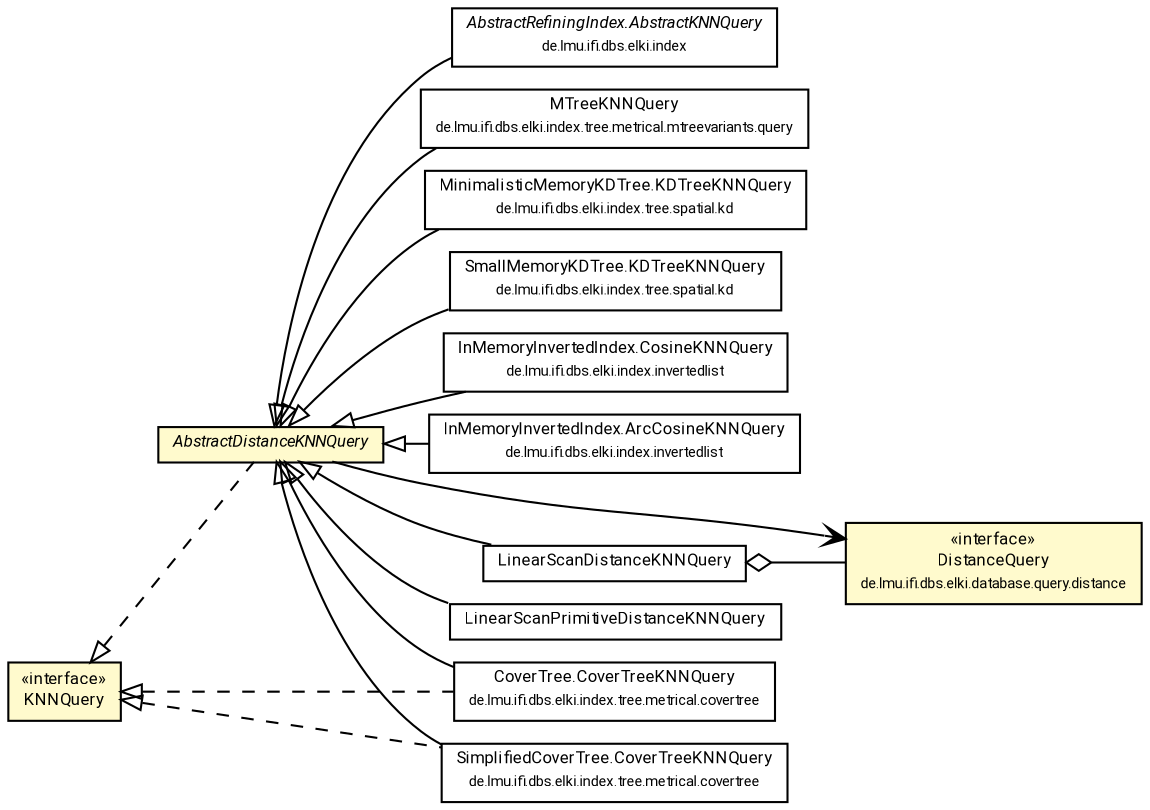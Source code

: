 #!/usr/local/bin/dot
#
# Class diagram 
# Generated by UMLGraph version R5_7_2-60-g0e99a6 (http://www.spinellis.gr/umlgraph/)
#

digraph G {
	graph [fontnames="svg"]
	edge [fontname="Roboto",fontsize=7,labelfontname="Roboto",labelfontsize=7,color="black"];
	node [fontname="Roboto",fontcolor="black",fontsize=8,shape=plaintext,margin=0,width=0,height=0];
	nodesep=0.15;
	ranksep=0.25;
	rankdir=LR;
	// de.lmu.ifi.dbs.elki.database.query.distance.DistanceQuery<O>
	c997969 [label=<<table title="de.lmu.ifi.dbs.elki.database.query.distance.DistanceQuery" border="0" cellborder="1" cellspacing="0" cellpadding="2" bgcolor="LemonChiffon" href="../distance/DistanceQuery.html" target="_parent">
		<tr><td><table border="0" cellspacing="0" cellpadding="1">
		<tr><td align="center" balign="center"> &#171;interface&#187; </td></tr>
		<tr><td align="center" balign="center"> <font face="Roboto">DistanceQuery</font> </td></tr>
		<tr><td align="center" balign="center"> <font face="Roboto" point-size="7.0">de.lmu.ifi.dbs.elki.database.query.distance</font> </td></tr>
		</table></td></tr>
		</table>>, URL="../distance/DistanceQuery.html"];
	// de.lmu.ifi.dbs.elki.database.query.knn.KNNQuery<O>
	c997973 [label=<<table title="de.lmu.ifi.dbs.elki.database.query.knn.KNNQuery" border="0" cellborder="1" cellspacing="0" cellpadding="2" bgcolor="LemonChiffon" href="KNNQuery.html" target="_parent">
		<tr><td><table border="0" cellspacing="0" cellpadding="1">
		<tr><td align="center" balign="center"> &#171;interface&#187; </td></tr>
		<tr><td align="center" balign="center"> <font face="Roboto">KNNQuery</font> </td></tr>
		</table></td></tr>
		</table>>, URL="KNNQuery.html"];
	// de.lmu.ifi.dbs.elki.database.query.knn.LinearScanPrimitiveDistanceKNNQuery<O>
	c999039 [label=<<table title="de.lmu.ifi.dbs.elki.database.query.knn.LinearScanPrimitiveDistanceKNNQuery" border="0" cellborder="1" cellspacing="0" cellpadding="2" href="LinearScanPrimitiveDistanceKNNQuery.html" target="_parent">
		<tr><td><table border="0" cellspacing="0" cellpadding="1">
		<tr><td align="center" balign="center"> <font face="Roboto">LinearScanPrimitiveDistanceKNNQuery</font> </td></tr>
		</table></td></tr>
		</table>>, URL="LinearScanPrimitiveDistanceKNNQuery.html"];
	// de.lmu.ifi.dbs.elki.database.query.knn.LinearScanDistanceKNNQuery<O>
	c999040 [label=<<table title="de.lmu.ifi.dbs.elki.database.query.knn.LinearScanDistanceKNNQuery" border="0" cellborder="1" cellspacing="0" cellpadding="2" href="LinearScanDistanceKNNQuery.html" target="_parent">
		<tr><td><table border="0" cellspacing="0" cellpadding="1">
		<tr><td align="center" balign="center"> <font face="Roboto">LinearScanDistanceKNNQuery</font> </td></tr>
		</table></td></tr>
		</table>>, URL="LinearScanDistanceKNNQuery.html"];
	// de.lmu.ifi.dbs.elki.database.query.knn.AbstractDistanceKNNQuery<O>
	c999042 [label=<<table title="de.lmu.ifi.dbs.elki.database.query.knn.AbstractDistanceKNNQuery" border="0" cellborder="1" cellspacing="0" cellpadding="2" bgcolor="lemonChiffon" href="AbstractDistanceKNNQuery.html" target="_parent">
		<tr><td><table border="0" cellspacing="0" cellpadding="1">
		<tr><td align="center" balign="center"> <font face="Roboto"><i>AbstractDistanceKNNQuery</i></font> </td></tr>
		</table></td></tr>
		</table>>, URL="AbstractDistanceKNNQuery.html"];
	// de.lmu.ifi.dbs.elki.index.AbstractRefiningIndex<O>.AbstractKNNQuery
	c999163 [label=<<table title="de.lmu.ifi.dbs.elki.index.AbstractRefiningIndex.AbstractKNNQuery" border="0" cellborder="1" cellspacing="0" cellpadding="2" href="../../../index/AbstractRefiningIndex.AbstractKNNQuery.html" target="_parent">
		<tr><td><table border="0" cellspacing="0" cellpadding="1">
		<tr><td align="center" balign="center"> <font face="Roboto"><i>AbstractRefiningIndex.AbstractKNNQuery</i></font> </td></tr>
		<tr><td align="center" balign="center"> <font face="Roboto" point-size="7.0">de.lmu.ifi.dbs.elki.index</font> </td></tr>
		</table></td></tr>
		</table>>, URL="../../../index/AbstractRefiningIndex.AbstractKNNQuery.html"];
	// de.lmu.ifi.dbs.elki.index.tree.metrical.mtreevariants.query.MTreeKNNQuery<O>
	c999209 [label=<<table title="de.lmu.ifi.dbs.elki.index.tree.metrical.mtreevariants.query.MTreeKNNQuery" border="0" cellborder="1" cellspacing="0" cellpadding="2" href="../../../index/tree/metrical/mtreevariants/query/MTreeKNNQuery.html" target="_parent">
		<tr><td><table border="0" cellspacing="0" cellpadding="1">
		<tr><td align="center" balign="center"> <font face="Roboto">MTreeKNNQuery</font> </td></tr>
		<tr><td align="center" balign="center"> <font face="Roboto" point-size="7.0">de.lmu.ifi.dbs.elki.index.tree.metrical.mtreevariants.query</font> </td></tr>
		</table></td></tr>
		</table>>, URL="../../../index/tree/metrical/mtreevariants/query/MTreeKNNQuery.html"];
	// de.lmu.ifi.dbs.elki.index.tree.spatial.kd.MinimalisticMemoryKDTree<O extends de.lmu.ifi.dbs.elki.data.NumberVector>.KDTreeKNNQuery
	c999468 [label=<<table title="de.lmu.ifi.dbs.elki.index.tree.spatial.kd.MinimalisticMemoryKDTree.KDTreeKNNQuery" border="0" cellborder="1" cellspacing="0" cellpadding="2" href="../../../index/tree/spatial/kd/MinimalisticMemoryKDTree.KDTreeKNNQuery.html" target="_parent">
		<tr><td><table border="0" cellspacing="0" cellpadding="1">
		<tr><td align="center" balign="center"> <font face="Roboto">MinimalisticMemoryKDTree.KDTreeKNNQuery</font> </td></tr>
		<tr><td align="center" balign="center"> <font face="Roboto" point-size="7.0">de.lmu.ifi.dbs.elki.index.tree.spatial.kd</font> </td></tr>
		</table></td></tr>
		</table>>, URL="../../../index/tree/spatial/kd/MinimalisticMemoryKDTree.KDTreeKNNQuery.html"];
	// de.lmu.ifi.dbs.elki.index.tree.spatial.kd.SmallMemoryKDTree<O extends de.lmu.ifi.dbs.elki.data.NumberVector>.KDTreeKNNQuery
	c999473 [label=<<table title="de.lmu.ifi.dbs.elki.index.tree.spatial.kd.SmallMemoryKDTree.KDTreeKNNQuery" border="0" cellborder="1" cellspacing="0" cellpadding="2" href="../../../index/tree/spatial/kd/SmallMemoryKDTree.KDTreeKNNQuery.html" target="_parent">
		<tr><td><table border="0" cellspacing="0" cellpadding="1">
		<tr><td align="center" balign="center"> <font face="Roboto">SmallMemoryKDTree.KDTreeKNNQuery</font> </td></tr>
		<tr><td align="center" balign="center"> <font face="Roboto" point-size="7.0">de.lmu.ifi.dbs.elki.index.tree.spatial.kd</font> </td></tr>
		</table></td></tr>
		</table>>, URL="../../../index/tree/spatial/kd/SmallMemoryKDTree.KDTreeKNNQuery.html"];
	// de.lmu.ifi.dbs.elki.index.tree.metrical.covertree.CoverTree<O>.CoverTreeKNNQuery
	c999480 [label=<<table title="de.lmu.ifi.dbs.elki.index.tree.metrical.covertree.CoverTree.CoverTreeKNNQuery" border="0" cellborder="1" cellspacing="0" cellpadding="2" href="../../../index/tree/metrical/covertree/CoverTree.CoverTreeKNNQuery.html" target="_parent">
		<tr><td><table border="0" cellspacing="0" cellpadding="1">
		<tr><td align="center" balign="center"> <font face="Roboto">CoverTree.CoverTreeKNNQuery</font> </td></tr>
		<tr><td align="center" balign="center"> <font face="Roboto" point-size="7.0">de.lmu.ifi.dbs.elki.index.tree.metrical.covertree</font> </td></tr>
		</table></td></tr>
		</table>>, URL="../../../index/tree/metrical/covertree/CoverTree.CoverTreeKNNQuery.html"];
	// de.lmu.ifi.dbs.elki.index.tree.metrical.covertree.SimplifiedCoverTree<O>.CoverTreeKNNQuery
	c999486 [label=<<table title="de.lmu.ifi.dbs.elki.index.tree.metrical.covertree.SimplifiedCoverTree.CoverTreeKNNQuery" border="0" cellborder="1" cellspacing="0" cellpadding="2" href="../../../index/tree/metrical/covertree/SimplifiedCoverTree.CoverTreeKNNQuery.html" target="_parent">
		<tr><td><table border="0" cellspacing="0" cellpadding="1">
		<tr><td align="center" balign="center"> <font face="Roboto">SimplifiedCoverTree.CoverTreeKNNQuery</font> </td></tr>
		<tr><td align="center" balign="center"> <font face="Roboto" point-size="7.0">de.lmu.ifi.dbs.elki.index.tree.metrical.covertree</font> </td></tr>
		</table></td></tr>
		</table>>, URL="../../../index/tree/metrical/covertree/SimplifiedCoverTree.CoverTreeKNNQuery.html"];
	// de.lmu.ifi.dbs.elki.index.invertedlist.InMemoryInvertedIndex<V extends de.lmu.ifi.dbs.elki.data.NumberVector>.CosineKNNQuery
	c999493 [label=<<table title="de.lmu.ifi.dbs.elki.index.invertedlist.InMemoryInvertedIndex.CosineKNNQuery" border="0" cellborder="1" cellspacing="0" cellpadding="2" href="../../../index/invertedlist/InMemoryInvertedIndex.CosineKNNQuery.html" target="_parent">
		<tr><td><table border="0" cellspacing="0" cellpadding="1">
		<tr><td align="center" balign="center"> <font face="Roboto">InMemoryInvertedIndex.CosineKNNQuery</font> </td></tr>
		<tr><td align="center" balign="center"> <font face="Roboto" point-size="7.0">de.lmu.ifi.dbs.elki.index.invertedlist</font> </td></tr>
		</table></td></tr>
		</table>>, URL="../../../index/invertedlist/InMemoryInvertedIndex.CosineKNNQuery.html"];
	// de.lmu.ifi.dbs.elki.index.invertedlist.InMemoryInvertedIndex<V extends de.lmu.ifi.dbs.elki.data.NumberVector>.ArcCosineKNNQuery
	c999494 [label=<<table title="de.lmu.ifi.dbs.elki.index.invertedlist.InMemoryInvertedIndex.ArcCosineKNNQuery" border="0" cellborder="1" cellspacing="0" cellpadding="2" href="../../../index/invertedlist/InMemoryInvertedIndex.ArcCosineKNNQuery.html" target="_parent">
		<tr><td><table border="0" cellspacing="0" cellpadding="1">
		<tr><td align="center" balign="center"> <font face="Roboto">InMemoryInvertedIndex.ArcCosineKNNQuery</font> </td></tr>
		<tr><td align="center" balign="center"> <font face="Roboto" point-size="7.0">de.lmu.ifi.dbs.elki.index.invertedlist</font> </td></tr>
		</table></td></tr>
		</table>>, URL="../../../index/invertedlist/InMemoryInvertedIndex.ArcCosineKNNQuery.html"];
	// de.lmu.ifi.dbs.elki.database.query.knn.LinearScanPrimitiveDistanceKNNQuery<O> extends de.lmu.ifi.dbs.elki.database.query.knn.AbstractDistanceKNNQuery<O>
	c999042 -> c999039 [arrowtail=empty,dir=back,weight=10];
	// de.lmu.ifi.dbs.elki.database.query.knn.LinearScanDistanceKNNQuery<O> extends de.lmu.ifi.dbs.elki.database.query.knn.AbstractDistanceKNNQuery<O>
	c999042 -> c999040 [arrowtail=empty,dir=back,weight=10];
	// de.lmu.ifi.dbs.elki.database.query.knn.LinearScanDistanceKNNQuery<O> has de.lmu.ifi.dbs.elki.database.query.distance.DistanceQuery<O>
	c999040 -> c997969 [arrowhead=none,arrowtail=ediamond,dir=back,weight=4];
	// de.lmu.ifi.dbs.elki.database.query.knn.AbstractDistanceKNNQuery<O> implements de.lmu.ifi.dbs.elki.database.query.knn.KNNQuery<O>
	c997973 -> c999042 [arrowtail=empty,style=dashed,dir=back,weight=9];
	// de.lmu.ifi.dbs.elki.index.AbstractRefiningIndex<O>.AbstractKNNQuery extends de.lmu.ifi.dbs.elki.database.query.knn.AbstractDistanceKNNQuery<O>
	c999042 -> c999163 [arrowtail=empty,dir=back,weight=10];
	// de.lmu.ifi.dbs.elki.index.tree.metrical.mtreevariants.query.MTreeKNNQuery<O> extends de.lmu.ifi.dbs.elki.database.query.knn.AbstractDistanceKNNQuery<O>
	c999042 -> c999209 [arrowtail=empty,dir=back,weight=10];
	// de.lmu.ifi.dbs.elki.index.tree.spatial.kd.MinimalisticMemoryKDTree<O extends de.lmu.ifi.dbs.elki.data.NumberVector>.KDTreeKNNQuery extends de.lmu.ifi.dbs.elki.database.query.knn.AbstractDistanceKNNQuery<O>
	c999042 -> c999468 [arrowtail=empty,dir=back,weight=10];
	// de.lmu.ifi.dbs.elki.index.tree.spatial.kd.SmallMemoryKDTree<O extends de.lmu.ifi.dbs.elki.data.NumberVector>.KDTreeKNNQuery extends de.lmu.ifi.dbs.elki.database.query.knn.AbstractDistanceKNNQuery<O>
	c999042 -> c999473 [arrowtail=empty,dir=back,weight=10];
	// de.lmu.ifi.dbs.elki.index.tree.metrical.covertree.CoverTree<O>.CoverTreeKNNQuery extends de.lmu.ifi.dbs.elki.database.query.knn.AbstractDistanceKNNQuery<O>
	c999042 -> c999480 [arrowtail=empty,dir=back,weight=10];
	// de.lmu.ifi.dbs.elki.index.tree.metrical.covertree.CoverTree<O>.CoverTreeKNNQuery implements de.lmu.ifi.dbs.elki.database.query.knn.KNNQuery<O>
	c997973 -> c999480 [arrowtail=empty,style=dashed,dir=back,weight=9];
	// de.lmu.ifi.dbs.elki.index.tree.metrical.covertree.SimplifiedCoverTree<O>.CoverTreeKNNQuery extends de.lmu.ifi.dbs.elki.database.query.knn.AbstractDistanceKNNQuery<O>
	c999042 -> c999486 [arrowtail=empty,dir=back,weight=10];
	// de.lmu.ifi.dbs.elki.index.tree.metrical.covertree.SimplifiedCoverTree<O>.CoverTreeKNNQuery implements de.lmu.ifi.dbs.elki.database.query.knn.KNNQuery<O>
	c997973 -> c999486 [arrowtail=empty,style=dashed,dir=back,weight=9];
	// de.lmu.ifi.dbs.elki.index.invertedlist.InMemoryInvertedIndex<V extends de.lmu.ifi.dbs.elki.data.NumberVector>.CosineKNNQuery extends de.lmu.ifi.dbs.elki.database.query.knn.AbstractDistanceKNNQuery<O>
	c999042 -> c999493 [arrowtail=empty,dir=back,weight=10];
	// de.lmu.ifi.dbs.elki.index.invertedlist.InMemoryInvertedIndex<V extends de.lmu.ifi.dbs.elki.data.NumberVector>.ArcCosineKNNQuery extends de.lmu.ifi.dbs.elki.database.query.knn.AbstractDistanceKNNQuery<O>
	c999042 -> c999494 [arrowtail=empty,dir=back,weight=10];
	// de.lmu.ifi.dbs.elki.database.query.knn.AbstractDistanceKNNQuery<O> navassoc de.lmu.ifi.dbs.elki.database.query.distance.DistanceQuery<O>
	c999042 -> c997969 [arrowhead=open,weight=1];
}

